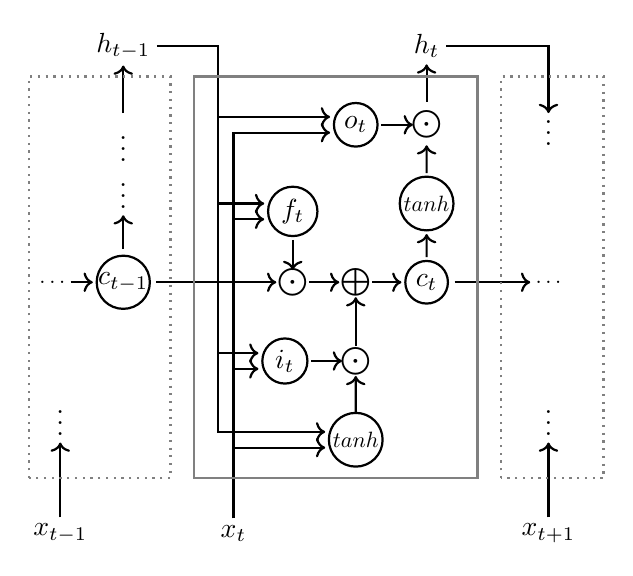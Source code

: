 \begin{tikzpicture}[auto, thick, node distance=1cm, align=center, inner sep=2]
    \draw
    (2.2,0) node [name=input] {$x_t$};
    \coordinate[above=of input] (p1);
    \draw
    node [right=1.2cm of p1, circle, draw, name=input activation, inner sep=1, scale=0.8] {$tanh$}
    node [above of=input activation, name=input multiplication] {$\bigodot$}
    node [above of=input multiplication, name=addition] {$\bigoplus$}
    node [right of=addition, circle, draw, name=memory, node distance=0.9cm] {$c_t$}
    node [above of=memory, circle, draw, name=output activation, inner sep=1, scale=0.8] {$tanh$}
    node [above of=output activation, name=output multiplication] {$\bigodot$}
    node [above of=output multiplication, name=output] {$h_t$}

    node[left of=input multiplication, circle, draw, name=input gate, node distance=0.9cm] {$i_t$}
    node[left of=addition, name=memory multiplication, node distance=0.8cm] {$\bigodot$}
    node[above of=memory multiplication, circle, draw, name=forget gate, node distance=0.9cm] {$f_t$}
    node[left of=output multiplication, circle, draw, name=output gate, node distance=0.9cm] {$o_t$}
    ;

    \coordinate (prev output x) at (0.8,0);
    \draw
    (0,0) node [name=prev input] {$x_{t-1}$}
    node [above of=prev input, node distance=1.5cm, name=input ellipsis] {$\vdots$}
    (prev output x |- output) node [name=prev output] {$h_{t-1}$}
    (prev output.south |- memory multiplication) node [circle, draw, name=prev memory, inner sep=0] {$c_{t-1}$}
    node [left of=prev memory, node distance=0.9cm, name=memory ellipsis in, scale=0.8] {$\ldots$}
    node [above of=prev memory, node distance=1.2cm, name=memory ellipsis out] {$\vdots$}

    node [below of=prev output, node distance=1.2cm, name=output ellipsis] {$\vdots$}
    ;

    \draw
    (6.2,0) node [name=next input] {$x_{t+1}$}
    node [above of=next input, node distance=1.5cm, name=next input ellipsis] {$\vdots$}
    (next input |- memory) node [name=next memory ellipsis, scale=0.8] {$\ldots$}
    (next input |- output) node [yshift=-1cm, node distance=3.8cm, name=next output ellipsis] {$\vdots$}
    ;

    \coordinate (p2) at (p1 |- input gate);
    \coordinate (p3) at (p2 |- forget gate);
    \coordinate (p4) at (p3 |- output gate);
    \coordinate (p5) at ([xshift=-0.2cm]p4 |- prev output);


    \draw[->] (prev input) -- (input ellipsis);
    \draw[->, shorten >=1pt] (memory ellipsis in) -- (prev memory);
    \draw[->, shorten <=2pt] (prev memory) -- (memory ellipsis out);
    \draw[->] (output ellipsis) -- (prev output);

    \draw[->, shorten <=2pt, shorten >=-2pt] (prev memory) -- (memory multiplication);

    \draw[->, shorten >=1pt] (prev output) -- (p5) -- ([yshift=0.1cm, xshift=-0.2cm]p4) -- ([yshift=0.1cm]output gate.west);
    \draw[->, shorten >=1pt] ([yshift=0.1cm, xshift=-0.2cm]p4) -- ([yshift=0.1cm, xshift=-0.2cm]p3) -- ([yshift=0.1cm]forget gate.west);
    \draw[->, shorten >=1pt] ([yshift=0.1cm, xshift=-0.2cm]p3) -- ([yshift=0.1cm, xshift=-0.2cm]p2) -- ([yshift=0.1cm]input gate.west);
    \draw[->, shorten >=1pt] ([yshift=0.1cm, xshift=-0.2cm]p2) -- ([yshift=0.1cm, xshift=-0.2cm]p1) -- ([yshift=0.1cm]input activation.west);


    \draw[->, shorten >=1pt] (input) -- ([yshift=-0.1cm]p1) -- ([yshift=-0.1cm]input activation.west);
    \draw[->, shorten >=1pt] ([yshift=-0.1cm]p1) -- ([yshift=-0.1cm]p2) -- ([yshift=-0.1cm]input gate.west);
    \draw[->, shorten >=1pt] ([yshift=-0.1cm]p2) -- ([yshift=-0.1cm]p3) -- ([yshift=-0.1cm]forget gate.west);
    \draw[->, shorten >=1pt] ([yshift=-0.1cm]p3) -- ([yshift=-0.1cm]p4) -- ([yshift=-0.1cm]output gate.west);
    \draw[->, shorten >= -2pt] (input activation) -- (input multiplication);
    \draw[->, shorten <=-2pt, shorten >=-2pt] (input multiplication) -- (addition);
    \draw[->, shorten >=1pt, shorten <= -2pt] (addition) -- (memory);
    \draw[->, shorten >=1pt, shorten <=1pt] (memory) -- (output activation);
    \draw[->, shorten <=1pt] (output activation) -- (output multiplication);
    \draw[->, shorten <=1pt] (output multiplication) -- (output);

    \draw[->, shorten <=1pt, shorten >=-3pt] (input gate) -- (input multiplication);
    \draw[->, shorten <=-2pt, shorten >= -2pt] (memory multiplication) -- (addition);
    \draw[->, shorten <=1pt, shorten >=-3pt] (forget gate) -- (memory multiplication);
    \draw[->, shorten <=1pt, shorten >=-3pt] (output gate) -- (output multiplication);

    %% Boxes
    \draw[->] (output) -- (next output ellipsis |- output) -- ([yshift=-0.2cm]next output ellipsis.north);
    \draw[->, shorten <= 2pt] (memory) -- (next memory ellipsis);
    \draw[->] (next input) -- (next input ellipsis);

    \draw[gray] (1.7,0.7) rectangle (5.3,5.8);

    \draw[dotted, gray] (-0.4,0.7) rectangle (1.4,5.8);

    \draw[dotted, gray] (5.6,0.7) rectangle (6.9,5.8);
\end{tikzpicture}
